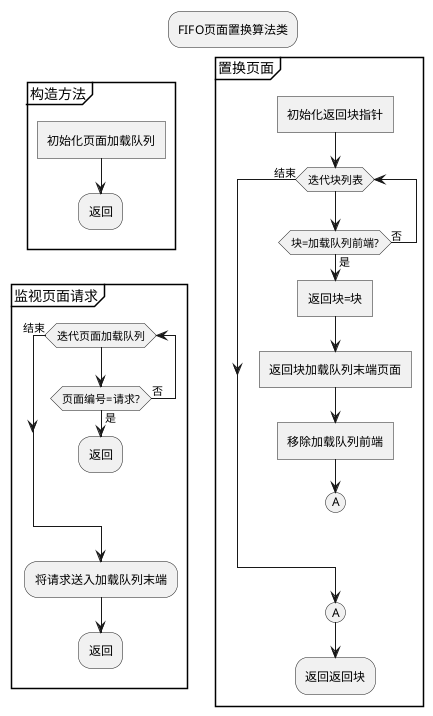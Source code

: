 @startuml
:FIFO页面置换算法类;
detach
split
    -[hidden]->
    partition 构造方法 {
        :初始化页面加载队列]
        :返回;
        detach
    }
    partition 监视页面请求 {
        while(迭代页面加载队列)is( )
            if(页面编号=请求?)then(是)
                :返回;
                detach
            else(否)
            endif
        endwhile(结束)
        :将请求送入加载队列末端;
        :返回;
        detach
    }
split again
    -[hidden]->
    partition 置换页面 {
        :初始化返回块指针]
            while(迭代块列表)is( )
                if(块=加载队列前端?)then(是)
                    :返回块=块]
                    :返回块加载队列末端页面]
                    :移除加载队列前端]
                    (A)
                    detach
                else(否)
                endif
            endwhile(结束)
        (A)
        :返回返回块;
        detach
    }
end split
@enduml